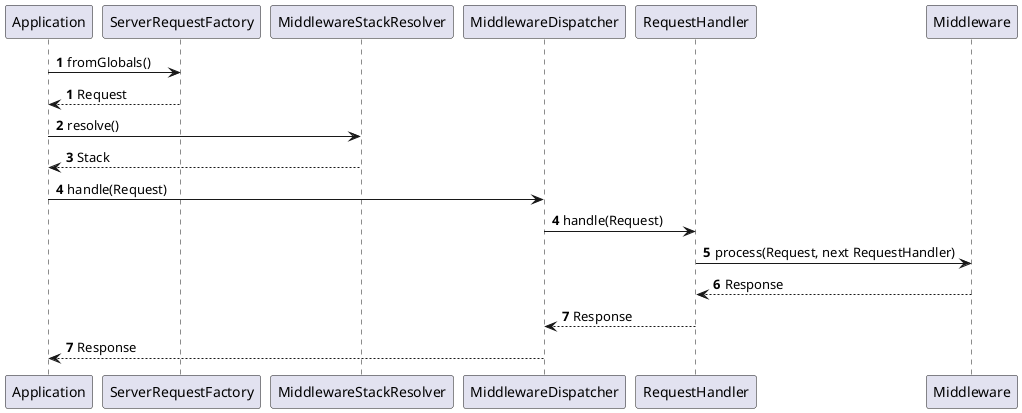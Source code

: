 @startuml

autonumber 1
Application -> ServerRequestFactory: fromGlobals()
autonumber 1
Application <-- ServerRequestFactory: Request

autonumber 2
Application -> MiddlewareStackResolver: resolve()
autonumber 3
Application <-- MiddlewareStackResolver: Stack

autonumber 4
Application -> MiddlewareDispatcher: handle(Request)
autonumber 4
MiddlewareDispatcher -> RequestHandler: handle(Request)

autonumber 5
RequestHandler -> Middleware: process(Request, next RequestHandler)
autonumber 6
Middleware --> RequestHandler: Response

autonumber 7
RequestHandler --> MiddlewareDispatcher: Response
autonumber 7
MiddlewareDispatcher --> Application: Response

@enduml
